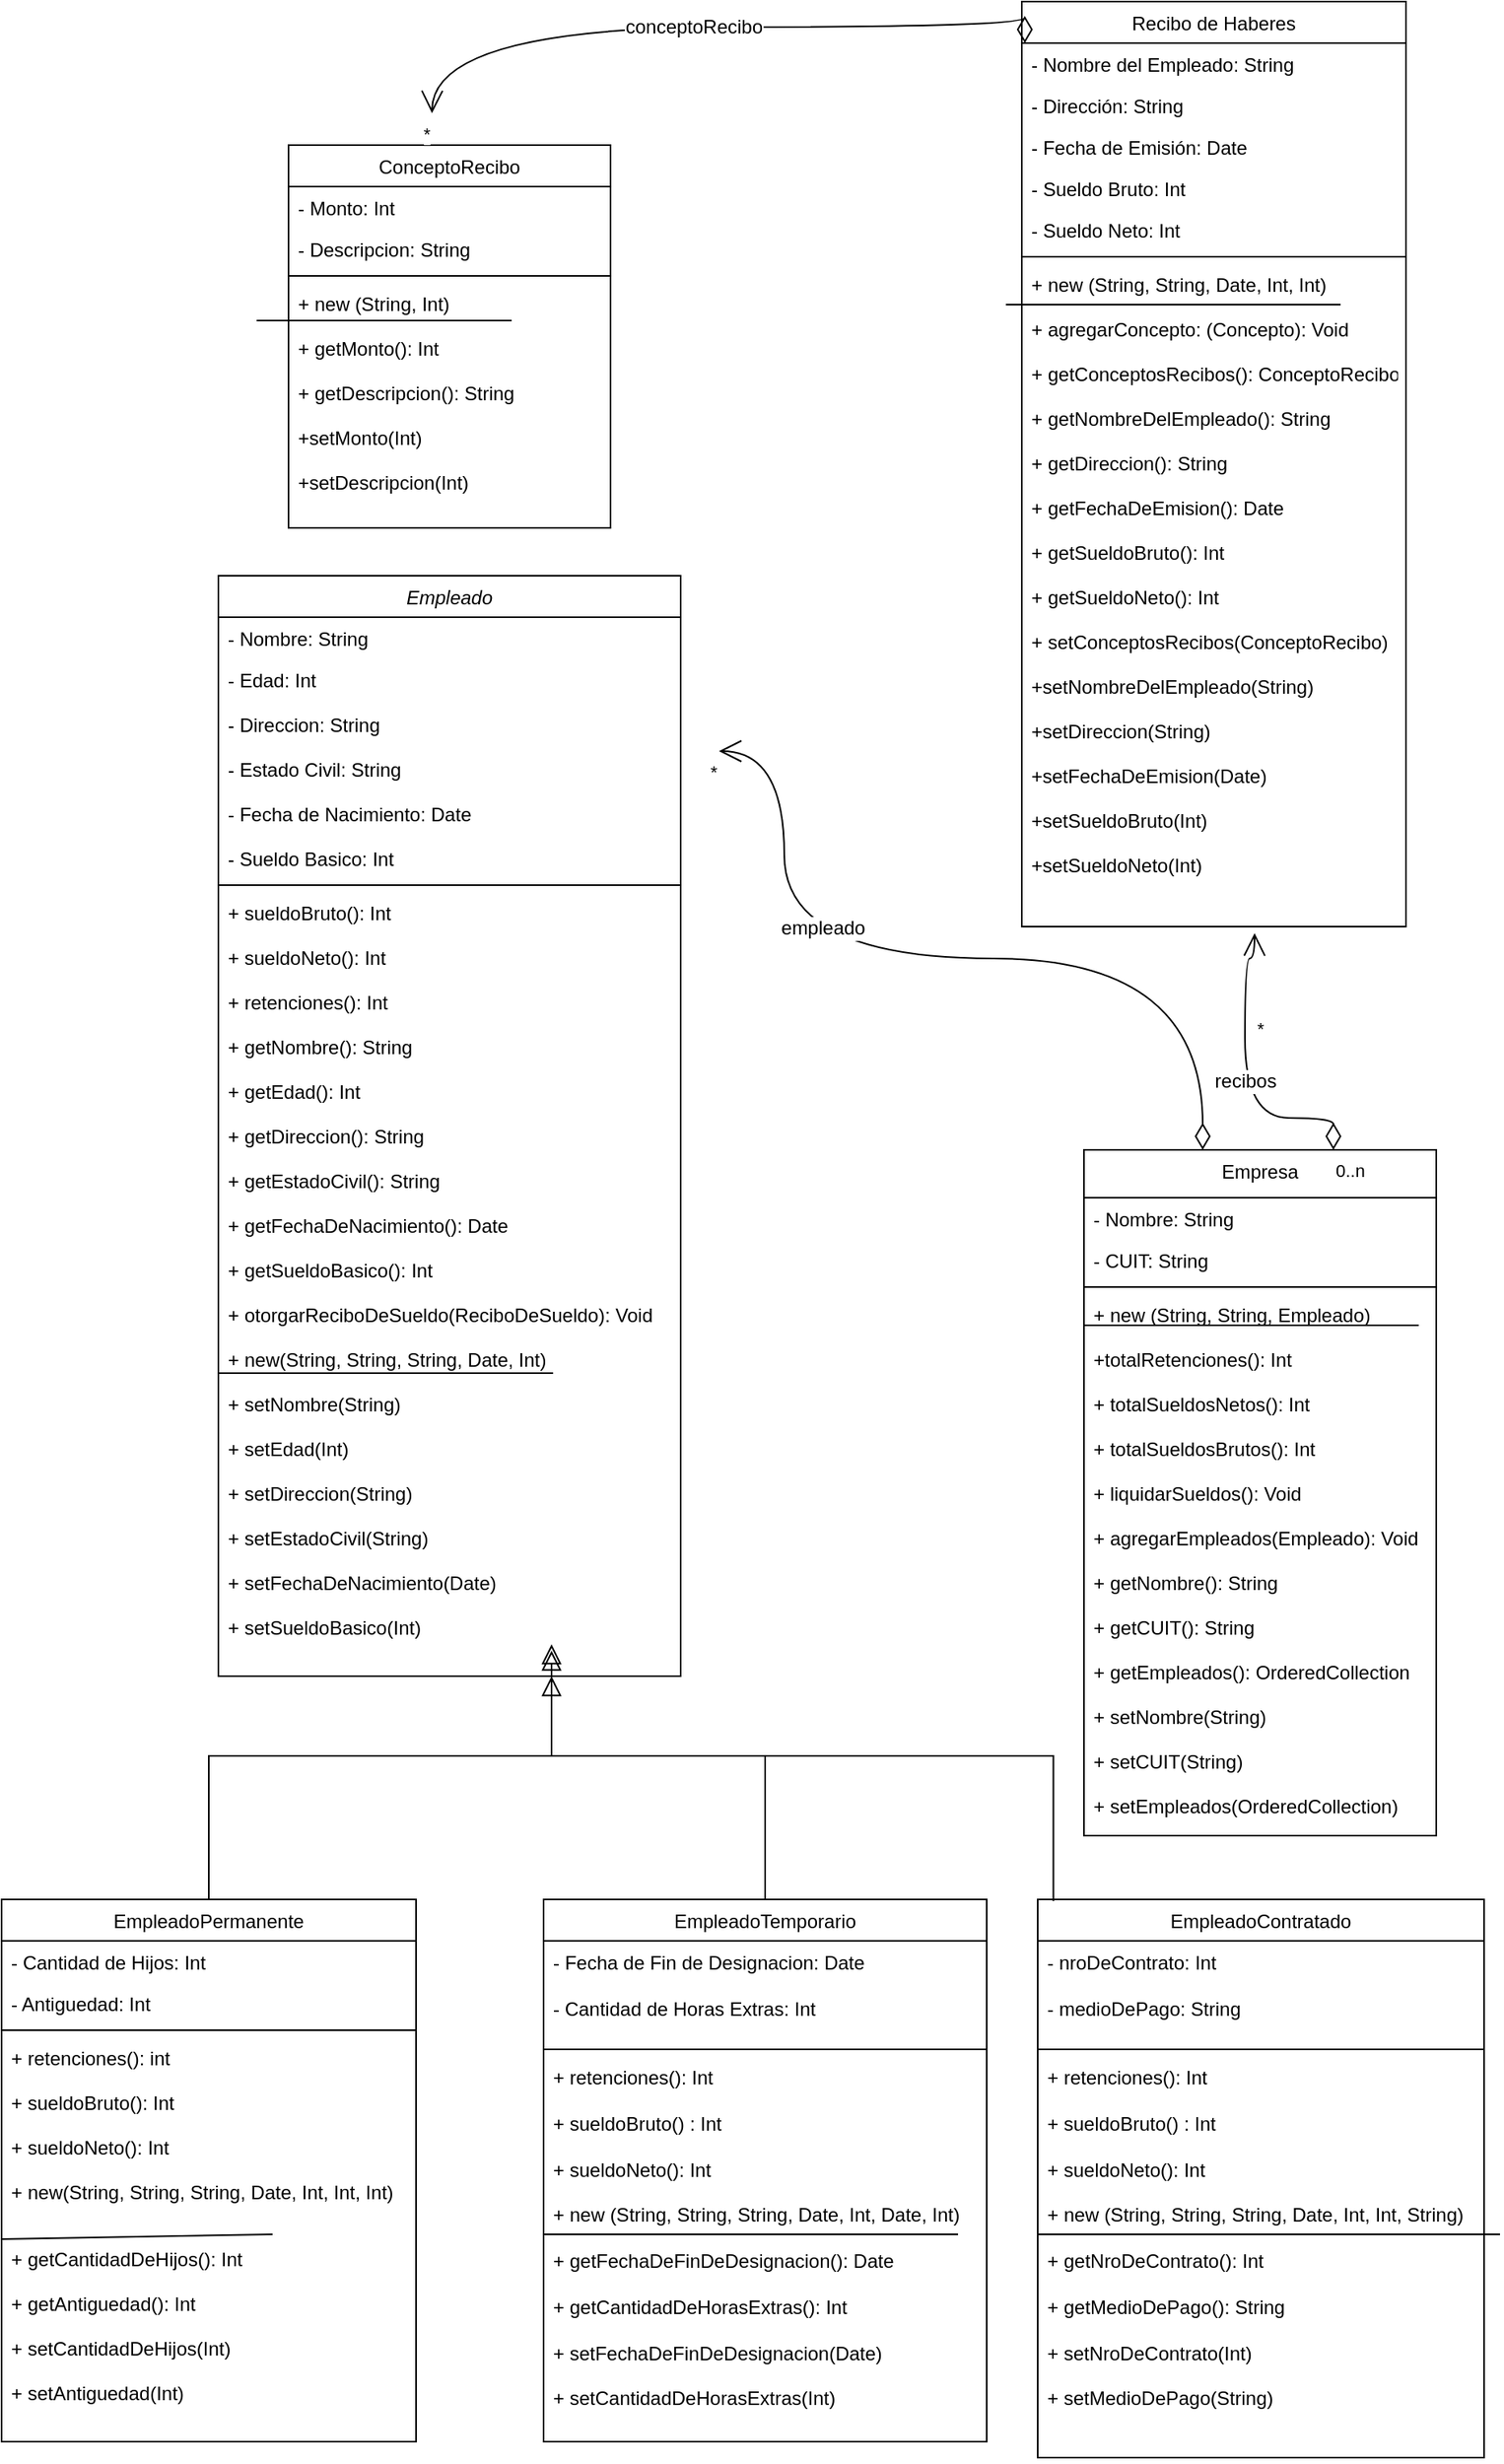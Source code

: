 <mxfile version="28.1.2">
  <diagram id="C5RBs43oDa-KdzZeNtuy" name="Page-1">
    <mxGraphModel dx="2451" dy="1984" grid="1" gridSize="10" guides="1" tooltips="1" connect="1" arrows="1" fold="1" page="1" pageScale="1" pageWidth="827" pageHeight="1169" math="0" shadow="0">
      <root>
        <mxCell id="WIyWlLk6GJQsqaUBKTNV-0" />
        <mxCell id="WIyWlLk6GJQsqaUBKTNV-1" parent="WIyWlLk6GJQsqaUBKTNV-0" />
        <mxCell id="zkfFHV4jXpPFQw0GAbJ--0" value="Empleado" style="swimlane;fontStyle=2;align=center;verticalAlign=top;childLayout=stackLayout;horizontal=1;startSize=26;horizontalStack=0;resizeParent=1;resizeLast=0;collapsible=1;marginBottom=0;rounded=0;shadow=0;strokeWidth=1;" parent="WIyWlLk6GJQsqaUBKTNV-1" vertex="1">
          <mxGeometry x="26" y="-160" width="290" height="690" as="geometry">
            <mxRectangle x="150" y="100" width="160" height="26" as="alternateBounds" />
          </mxGeometry>
        </mxCell>
        <mxCell id="zkfFHV4jXpPFQw0GAbJ--2" value="- Nombre: String" style="text;align=left;verticalAlign=top;spacingLeft=4;spacingRight=4;overflow=hidden;rotatable=0;points=[[0,0.5],[1,0.5]];portConstraint=eastwest;rounded=0;shadow=0;html=0;" parent="zkfFHV4jXpPFQw0GAbJ--0" vertex="1">
          <mxGeometry y="26" width="290" height="26" as="geometry" />
        </mxCell>
        <mxCell id="zkfFHV4jXpPFQw0GAbJ--3" value="- Edad: Int&#xa;&#xa;- Direccion: String&#xa;&#xa;- Estado Civil: String&#xa;&#xa;- Fecha de Nacimiento: Date&#xa;&#xa;- Sueldo Basico: Int&#xa;" style="text;align=left;verticalAlign=top;spacingLeft=4;spacingRight=4;overflow=hidden;rotatable=0;points=[[0,0.5],[1,0.5]];portConstraint=eastwest;rounded=0;shadow=0;html=0;" parent="zkfFHV4jXpPFQw0GAbJ--0" vertex="1">
          <mxGeometry y="52" width="290" height="138" as="geometry" />
        </mxCell>
        <mxCell id="zkfFHV4jXpPFQw0GAbJ--4" value="" style="line;html=1;strokeWidth=1;align=left;verticalAlign=middle;spacingTop=-1;spacingLeft=3;spacingRight=3;rotatable=0;labelPosition=right;points=[];portConstraint=eastwest;" parent="zkfFHV4jXpPFQw0GAbJ--0" vertex="1">
          <mxGeometry y="190" width="290" height="8" as="geometry" />
        </mxCell>
        <mxCell id="zkfFHV4jXpPFQw0GAbJ--5" value="+ sueldoBruto(): Int&#xa;&#xa;+ sueldoNeto(): Int&#xa;&#xa;+ retenciones(): Int&#xa;&#xa;+ getNombre(): String&#xa;&#xa;+ getEdad(): Int&#xa;&#xa;+ getDireccion(): String&#xa;&#xa;+ getEstadoCivil(): String&#xa;&#xa;+ getFechaDeNacimiento(): Date&#xa;&#xa;+ getSueldoBasico(): Int&#xa;&#xa;+ otorgarReciboDeSueldo(ReciboDeSueldo): Void&#xa;&#xa;+ new(String, String, String, Date, Int)&#xa;&#xa;+ setNombre(String)&#xa;&#xa;+ setEdad(Int)&#xa;&#xa;+ setDireccion(String)&#xa;&#xa;+ setEstadoCivil(String)&#xa;&#xa;+ setFechaDeNacimiento(Date)&#xa;&#xa;+ setSueldoBasico(Int)&#xa;&#xa;&#xa;" style="text;align=left;verticalAlign=top;spacingLeft=4;spacingRight=4;overflow=hidden;rotatable=0;points=[[0,0.5],[1,0.5]];portConstraint=eastwest;" parent="zkfFHV4jXpPFQw0GAbJ--0" vertex="1">
          <mxGeometry y="198" width="290" height="492" as="geometry" />
        </mxCell>
        <mxCell id="r5gWr5sBuUsKTJzqEK_t-6" value="" style="endArrow=none;html=1;rounded=0;fontSize=12;startSize=8;endSize=8;curved=1;" edge="1" parent="zkfFHV4jXpPFQw0GAbJ--0">
          <mxGeometry width="50" height="50" relative="1" as="geometry">
            <mxPoint y="500" as="sourcePoint" />
            <mxPoint x="210" y="500" as="targetPoint" />
          </mxGeometry>
        </mxCell>
        <mxCell id="zkfFHV4jXpPFQw0GAbJ--6" value="EmpleadoPermanente" style="swimlane;fontStyle=0;align=center;verticalAlign=top;childLayout=stackLayout;horizontal=1;startSize=26;horizontalStack=0;resizeParent=1;resizeLast=0;collapsible=1;marginBottom=0;rounded=0;shadow=0;strokeWidth=1;" parent="WIyWlLk6GJQsqaUBKTNV-1" vertex="1">
          <mxGeometry x="-110" y="670" width="260" height="340" as="geometry">
            <mxRectangle x="130" y="380" width="160" height="26" as="alternateBounds" />
          </mxGeometry>
        </mxCell>
        <mxCell id="zkfFHV4jXpPFQw0GAbJ--7" value="- Cantidad de Hijos: Int" style="text;align=left;verticalAlign=top;spacingLeft=4;spacingRight=4;overflow=hidden;rotatable=0;points=[[0,0.5],[1,0.5]];portConstraint=eastwest;" parent="zkfFHV4jXpPFQw0GAbJ--6" vertex="1">
          <mxGeometry y="26" width="260" height="26" as="geometry" />
        </mxCell>
        <mxCell id="zkfFHV4jXpPFQw0GAbJ--8" value="- Antiguedad: Int" style="text;align=left;verticalAlign=top;spacingLeft=4;spacingRight=4;overflow=hidden;rotatable=0;points=[[0,0.5],[1,0.5]];portConstraint=eastwest;rounded=0;shadow=0;html=0;" parent="zkfFHV4jXpPFQw0GAbJ--6" vertex="1">
          <mxGeometry y="52" width="260" height="26" as="geometry" />
        </mxCell>
        <mxCell id="zkfFHV4jXpPFQw0GAbJ--9" value="" style="line;html=1;strokeWidth=1;align=left;verticalAlign=middle;spacingTop=-1;spacingLeft=3;spacingRight=3;rotatable=0;labelPosition=right;points=[];portConstraint=eastwest;" parent="zkfFHV4jXpPFQw0GAbJ--6" vertex="1">
          <mxGeometry y="78" width="260" height="8" as="geometry" />
        </mxCell>
        <mxCell id="r5gWr5sBuUsKTJzqEK_t-7" value="" style="endArrow=none;html=1;rounded=0;fontSize=12;startSize=8;endSize=8;curved=1;exitX=0;exitY=0.5;exitDx=0;exitDy=0;" edge="1" parent="zkfFHV4jXpPFQw0GAbJ--6" source="zkfFHV4jXpPFQw0GAbJ--11">
          <mxGeometry width="50" height="50" relative="1" as="geometry">
            <mxPoint x="-40" y="210" as="sourcePoint" />
            <mxPoint x="170" y="210" as="targetPoint" />
          </mxGeometry>
        </mxCell>
        <mxCell id="zkfFHV4jXpPFQw0GAbJ--11" value="+ retenciones(): int&#xa;&#xa;+ sueldoBruto(): Int&#xa;&#xa;+ sueldoNeto(): Int&#xa;&#xa;+ new(String, String, String, Date, Int, Int, Int)&#xa;&#xa;&#xa;+ getCantidadDeHijos(): Int&#xa;&#xa;+ getAntiguedad(): Int&#xa;&#xa;+ setCantidadDeHijos(Int)&#xa;&#xa;+ setAntiguedad(Int)" style="text;align=left;verticalAlign=top;spacingLeft=4;spacingRight=4;overflow=hidden;rotatable=0;points=[[0,0.5],[1,0.5]];portConstraint=eastwest;" parent="zkfFHV4jXpPFQw0GAbJ--6" vertex="1">
          <mxGeometry y="86" width="260" height="254" as="geometry" />
        </mxCell>
        <mxCell id="zkfFHV4jXpPFQw0GAbJ--12" value="" style="endArrow=block;endSize=10;endFill=0;shadow=0;strokeWidth=1;rounded=0;curved=0;edgeStyle=elbowEdgeStyle;elbow=vertical;" parent="WIyWlLk6GJQsqaUBKTNV-1" source="zkfFHV4jXpPFQw0GAbJ--6" target="zkfFHV4jXpPFQw0GAbJ--0" edge="1">
          <mxGeometry width="160" relative="1" as="geometry">
            <mxPoint x="200" y="203" as="sourcePoint" />
            <mxPoint x="200" y="203" as="targetPoint" />
            <Array as="points">
              <mxPoint x="235" y="580" />
            </Array>
          </mxGeometry>
        </mxCell>
        <mxCell id="zkfFHV4jXpPFQw0GAbJ--16" value="" style="endArrow=block;endSize=10;endFill=0;shadow=0;strokeWidth=1;rounded=0;curved=0;edgeStyle=elbowEdgeStyle;elbow=vertical;exitX=0.5;exitY=0;exitDx=0;exitDy=0;" parent="WIyWlLk6GJQsqaUBKTNV-1" source="TMlxquXfmw2i4-D0aPb4-22" edge="1">
          <mxGeometry width="160" relative="1" as="geometry">
            <mxPoint x="350" y="630" as="sourcePoint" />
            <mxPoint x="235" y="510" as="targetPoint" />
            <Array as="points">
              <mxPoint x="270" y="580" />
              <mxPoint x="680" y="590" />
              <mxPoint x="410" y="580" />
            </Array>
          </mxGeometry>
        </mxCell>
        <mxCell id="zkfFHV4jXpPFQw0GAbJ--17" value="Recibo de Haberes" style="swimlane;fontStyle=0;align=center;verticalAlign=top;childLayout=stackLayout;horizontal=1;startSize=26;horizontalStack=0;resizeParent=1;resizeLast=0;collapsible=1;marginBottom=0;rounded=0;shadow=0;strokeWidth=1;" parent="WIyWlLk6GJQsqaUBKTNV-1" vertex="1">
          <mxGeometry x="530" y="-520" width="241" height="580" as="geometry">
            <mxRectangle x="550" y="140" width="160" height="26" as="alternateBounds" />
          </mxGeometry>
        </mxCell>
        <mxCell id="zkfFHV4jXpPFQw0GAbJ--18" value="- Nombre del Empleado: String" style="text;align=left;verticalAlign=top;spacingLeft=4;spacingRight=4;overflow=hidden;rotatable=0;points=[[0,0.5],[1,0.5]];portConstraint=eastwest;" parent="zkfFHV4jXpPFQw0GAbJ--17" vertex="1">
          <mxGeometry y="26" width="241" height="26" as="geometry" />
        </mxCell>
        <mxCell id="zkfFHV4jXpPFQw0GAbJ--19" value="- Dirección: String" style="text;align=left;verticalAlign=top;spacingLeft=4;spacingRight=4;overflow=hidden;rotatable=0;points=[[0,0.5],[1,0.5]];portConstraint=eastwest;rounded=0;shadow=0;html=0;" parent="zkfFHV4jXpPFQw0GAbJ--17" vertex="1">
          <mxGeometry y="52" width="241" height="26" as="geometry" />
        </mxCell>
        <mxCell id="zkfFHV4jXpPFQw0GAbJ--20" value="- Fecha de Emisión: Date" style="text;align=left;verticalAlign=top;spacingLeft=4;spacingRight=4;overflow=hidden;rotatable=0;points=[[0,0.5],[1,0.5]];portConstraint=eastwest;rounded=0;shadow=0;html=0;" parent="zkfFHV4jXpPFQw0GAbJ--17" vertex="1">
          <mxGeometry y="78" width="241" height="26" as="geometry" />
        </mxCell>
        <mxCell id="zkfFHV4jXpPFQw0GAbJ--21" value="- Sueldo Bruto: Int" style="text;align=left;verticalAlign=top;spacingLeft=4;spacingRight=4;overflow=hidden;rotatable=0;points=[[0,0.5],[1,0.5]];portConstraint=eastwest;rounded=0;shadow=0;html=0;" parent="zkfFHV4jXpPFQw0GAbJ--17" vertex="1">
          <mxGeometry y="104" width="241" height="26" as="geometry" />
        </mxCell>
        <mxCell id="zkfFHV4jXpPFQw0GAbJ--22" value="- Sueldo Neto: Int" style="text;align=left;verticalAlign=top;spacingLeft=4;spacingRight=4;overflow=hidden;rotatable=0;points=[[0,0.5],[1,0.5]];portConstraint=eastwest;rounded=0;shadow=0;html=0;" parent="zkfFHV4jXpPFQw0GAbJ--17" vertex="1">
          <mxGeometry y="130" width="241" height="26" as="geometry" />
        </mxCell>
        <mxCell id="zkfFHV4jXpPFQw0GAbJ--23" value="" style="line;html=1;strokeWidth=1;align=left;verticalAlign=middle;spacingTop=-1;spacingLeft=3;spacingRight=3;rotatable=0;labelPosition=right;points=[];portConstraint=eastwest;" parent="zkfFHV4jXpPFQw0GAbJ--17" vertex="1">
          <mxGeometry y="156" width="241" height="8" as="geometry" />
        </mxCell>
        <mxCell id="r5gWr5sBuUsKTJzqEK_t-1" value="" style="endArrow=none;html=1;rounded=0;fontSize=12;startSize=8;endSize=8;curved=1;" edge="1" parent="zkfFHV4jXpPFQw0GAbJ--17" target="zkfFHV4jXpPFQw0GAbJ--24">
          <mxGeometry width="50" height="50" relative="1" as="geometry">
            <mxPoint y="190" as="sourcePoint" />
            <mxPoint x="160" y="190" as="targetPoint" />
          </mxGeometry>
        </mxCell>
        <mxCell id="r5gWr5sBuUsKTJzqEK_t-2" value="" style="endArrow=none;html=1;rounded=0;fontSize=12;startSize=8;endSize=8;curved=1;" edge="1" parent="zkfFHV4jXpPFQw0GAbJ--17">
          <mxGeometry width="50" height="50" relative="1" as="geometry">
            <mxPoint x="-10" y="190" as="sourcePoint" />
            <mxPoint x="200" y="190" as="targetPoint" />
          </mxGeometry>
        </mxCell>
        <mxCell id="zkfFHV4jXpPFQw0GAbJ--24" value="+ new (String, String, Date, Int, Int)&#xa;&#xa;+ agregarConcepto: (Concepto): Void&#xa;&#xa;+ getConceptosRecibos(): ConceptoRecibo&#xa;&#xa;+ getNombreDelEmpleado(): String&#xa;&#xa;+ getDireccion(): String&#xa;&#xa;+ getFechaDeEmision(): Date &#xa;&#xa;+ getSueldoBruto(): Int&#xa;&#xa;+ getSueldoNeto(): Int &#xa;&#xa;+ setConceptosRecibos(ConceptoRecibo)&#xa;&#xa;+setNombreDelEmpleado(String)&#xa;&#xa;+setDireccion(String)&#xa;&#xa;+setFechaDeEmision(Date)&#xa;&#xa;+setSueldoBruto(Int)&#xa;&#xa;+setSueldoNeto(Int)" style="text;align=left;verticalAlign=top;spacingLeft=4;spacingRight=4;overflow=hidden;rotatable=0;points=[[0,0.5],[1,0.5]];portConstraint=eastwest;fontStyle=0" parent="zkfFHV4jXpPFQw0GAbJ--17" vertex="1">
          <mxGeometry y="164" width="241" height="416" as="geometry" />
        </mxCell>
        <mxCell id="TMlxquXfmw2i4-D0aPb4-22" value="&lt;span style=&quot;font-weight: 400; text-wrap-mode: nowrap;&quot;&gt;EmpleadoTemporario&lt;/span&gt;" style="swimlane;fontStyle=1;align=center;verticalAlign=top;childLayout=stackLayout;horizontal=1;startSize=26;horizontalStack=0;resizeParent=1;resizeParentMax=0;resizeLast=0;collapsible=1;marginBottom=0;whiteSpace=wrap;html=1;" parent="WIyWlLk6GJQsqaUBKTNV-1" vertex="1">
          <mxGeometry x="230" y="670" width="278" height="340" as="geometry" />
        </mxCell>
        <mxCell id="TMlxquXfmw2i4-D0aPb4-23" value="- Fecha de Fin de Designacion: Date&lt;div&gt;&lt;br&gt;&lt;/div&gt;&lt;div&gt;- Cantidad de Horas Extras: Int&lt;br&gt;&lt;div&gt;&lt;br&gt;&lt;/div&gt;&lt;/div&gt;" style="text;strokeColor=none;fillColor=none;align=left;verticalAlign=top;spacingLeft=4;spacingRight=4;overflow=hidden;rotatable=0;points=[[0,0.5],[1,0.5]];portConstraint=eastwest;whiteSpace=wrap;html=1;" parent="TMlxquXfmw2i4-D0aPb4-22" vertex="1">
          <mxGeometry y="26" width="278" height="64" as="geometry" />
        </mxCell>
        <mxCell id="TMlxquXfmw2i4-D0aPb4-24" value="" style="line;strokeWidth=1;fillColor=none;align=left;verticalAlign=middle;spacingTop=-1;spacingLeft=3;spacingRight=3;rotatable=0;labelPosition=right;points=[];portConstraint=eastwest;strokeColor=inherit;" parent="TMlxquXfmw2i4-D0aPb4-22" vertex="1">
          <mxGeometry y="90" width="278" height="8" as="geometry" />
        </mxCell>
        <mxCell id="r5gWr5sBuUsKTJzqEK_t-9" value="" style="endArrow=none;html=1;rounded=0;fontSize=12;startSize=8;endSize=8;curved=1;" edge="1" parent="TMlxquXfmw2i4-D0aPb4-22">
          <mxGeometry width="50" height="50" relative="1" as="geometry">
            <mxPoint y="210" as="sourcePoint" />
            <mxPoint x="260" y="210" as="targetPoint" />
          </mxGeometry>
        </mxCell>
        <mxCell id="TMlxquXfmw2i4-D0aPb4-25" value="+ retenciones(): Int&lt;div&gt;&lt;br&gt;&lt;/div&gt;&lt;div&gt;+ sueldoBruto() : Int&lt;/div&gt;&lt;div&gt;&lt;br&gt;&lt;/div&gt;&lt;div&gt;+ sueldoNeto(): Int&lt;/div&gt;&lt;div&gt;&lt;br&gt;&lt;/div&gt;&lt;div&gt;+ new (String, String, String, Date, Int, Date, Int)&lt;/div&gt;&lt;div&gt;&lt;br&gt;&lt;/div&gt;&lt;div&gt;+ getFechaDeFinDeDesignacion(): Date&lt;/div&gt;&lt;div&gt;&lt;br&gt;&lt;/div&gt;&lt;div&gt;+ getCantidadDeHorasExtras(): Int&lt;/div&gt;&lt;div&gt;&lt;br&gt;&lt;/div&gt;&lt;div&gt;&lt;div&gt;+ setFechaDeFinDeDesignacion(Date)&lt;/div&gt;&lt;div&gt;&lt;br&gt;&lt;/div&gt;&lt;div&gt;+ setCantidadDeHorasExtras(Int)&lt;/div&gt;&lt;/div&gt;" style="text;strokeColor=none;fillColor=none;align=left;verticalAlign=top;spacingLeft=4;spacingRight=4;overflow=hidden;rotatable=0;points=[[0,0.5],[1,0.5]];portConstraint=eastwest;whiteSpace=wrap;html=1;" parent="TMlxquXfmw2i4-D0aPb4-22" vertex="1">
          <mxGeometry y="98" width="278" height="242" as="geometry" />
        </mxCell>
        <mxCell id="r5gWr5sBuUsKTJzqEK_t-8" value="" style="endArrow=none;html=1;rounded=0;fontSize=12;startSize=8;endSize=8;curved=1;" edge="1" parent="TMlxquXfmw2i4-D0aPb4-22" target="TMlxquXfmw2i4-D0aPb4-25">
          <mxGeometry width="50" height="50" relative="1" as="geometry">
            <mxPoint y="230" as="sourcePoint" />
            <mxPoint x="210" y="230" as="targetPoint" />
          </mxGeometry>
        </mxCell>
        <mxCell id="TMlxquXfmw2i4-D0aPb4-26" style="edgeStyle=none;curved=1;rounded=0;orthogonalLoop=1;jettySize=auto;html=1;exitX=0.5;exitY=0;exitDx=0;exitDy=0;fontSize=12;startSize=8;endSize=8;" parent="WIyWlLk6GJQsqaUBKTNV-1" source="TMlxquXfmw2i4-D0aPb4-22" target="TMlxquXfmw2i4-D0aPb4-22" edge="1">
          <mxGeometry relative="1" as="geometry" />
        </mxCell>
        <mxCell id="TMlxquXfmw2i4-D0aPb4-27" value="Empresa" style="swimlane;fontStyle=0;align=center;verticalAlign=top;childLayout=stackLayout;horizontal=1;startSize=30;horizontalStack=0;resizeParent=1;resizeLast=0;collapsible=1;marginBottom=0;rounded=0;shadow=0;strokeWidth=1;" parent="WIyWlLk6GJQsqaUBKTNV-1" vertex="1">
          <mxGeometry x="569" y="200" width="221" height="430" as="geometry">
            <mxRectangle x="550" y="140" width="160" height="26" as="alternateBounds" />
          </mxGeometry>
        </mxCell>
        <mxCell id="TMlxquXfmw2i4-D0aPb4-28" value="- Nombre: String" style="text;align=left;verticalAlign=top;spacingLeft=4;spacingRight=4;overflow=hidden;rotatable=0;points=[[0,0.5],[1,0.5]];portConstraint=eastwest;" parent="TMlxquXfmw2i4-D0aPb4-27" vertex="1">
          <mxGeometry y="30" width="221" height="26" as="geometry" />
        </mxCell>
        <mxCell id="TMlxquXfmw2i4-D0aPb4-29" value="- CUIT: String" style="text;align=left;verticalAlign=top;spacingLeft=4;spacingRight=4;overflow=hidden;rotatable=0;points=[[0,0.5],[1,0.5]];portConstraint=eastwest;rounded=0;shadow=0;html=0;" parent="TMlxquXfmw2i4-D0aPb4-27" vertex="1">
          <mxGeometry y="56" width="221" height="26" as="geometry" />
        </mxCell>
        <mxCell id="TMlxquXfmw2i4-D0aPb4-33" value="" style="line;html=1;strokeWidth=1;align=left;verticalAlign=middle;spacingTop=-1;spacingLeft=3;spacingRight=3;rotatable=0;labelPosition=right;points=[];portConstraint=eastwest;" parent="TMlxquXfmw2i4-D0aPb4-27" vertex="1">
          <mxGeometry y="82" width="221" height="8" as="geometry" />
        </mxCell>
        <mxCell id="r5gWr5sBuUsKTJzqEK_t-5" value="" style="endArrow=none;html=1;rounded=0;fontSize=12;startSize=8;endSize=8;curved=1;" edge="1" parent="TMlxquXfmw2i4-D0aPb4-27">
          <mxGeometry width="50" height="50" relative="1" as="geometry">
            <mxPoint y="110" as="sourcePoint" />
            <mxPoint x="210" y="110" as="targetPoint" />
          </mxGeometry>
        </mxCell>
        <mxCell id="TMlxquXfmw2i4-D0aPb4-34" value="+ new (String, String, Empleado)&#xa;&#xa;+totalRetenciones(): Int&#xa;&#xa;+ totalSueldosNetos(): Int&#xa;&#xa;+ totalSueldosBrutos(): Int&#xa;&#xa;+ liquidarSueldos(): Void&#xa;&#xa;+ agregarEmpleados(Empleado): Void&#xa;&#xa;+ getNombre(): String&#xa;&#xa;+ getCUIT(): String&#xa;&#xa;+ getEmpleados(): OrderedCollection&#xa;&#xa;+ setNombre(String)&#xa;&#xa;+ setCUIT(String)&#xa;&#xa;+ setEmpleados(OrderedCollection)&#xa;&#xa;&#xa;" style="text;align=left;verticalAlign=top;spacingLeft=4;spacingRight=4;overflow=hidden;rotatable=0;points=[[0,0.5],[1,0.5]];portConstraint=eastwest;" parent="TMlxquXfmw2i4-D0aPb4-27" vertex="1">
          <mxGeometry y="90" width="221" height="340" as="geometry" />
        </mxCell>
        <mxCell id="Re-oC707HDYvBEtsUMEt-0" value="&lt;span style=&quot;font-weight: 400; text-wrap-mode: nowrap;&quot;&gt;EmpleadoContratado&lt;/span&gt;" style="swimlane;fontStyle=1;align=center;verticalAlign=top;childLayout=stackLayout;horizontal=1;startSize=26;horizontalStack=0;resizeParent=1;resizeParentMax=0;resizeLast=0;collapsible=1;marginBottom=0;whiteSpace=wrap;html=1;" parent="WIyWlLk6GJQsqaUBKTNV-1" vertex="1">
          <mxGeometry x="540" y="670" width="280" height="350" as="geometry" />
        </mxCell>
        <mxCell id="Re-oC707HDYvBEtsUMEt-1" value="- nroDeContrato: Int&lt;div&gt;&lt;br&gt;&lt;/div&gt;&lt;div&gt;- medioDePago: String&lt;br&gt;&lt;div&gt;&lt;br&gt;&lt;/div&gt;&lt;/div&gt;" style="text;strokeColor=none;fillColor=none;align=left;verticalAlign=top;spacingLeft=4;spacingRight=4;overflow=hidden;rotatable=0;points=[[0,0.5],[1,0.5]];portConstraint=eastwest;whiteSpace=wrap;html=1;" parent="Re-oC707HDYvBEtsUMEt-0" vertex="1">
          <mxGeometry y="26" width="280" height="64" as="geometry" />
        </mxCell>
        <mxCell id="Re-oC707HDYvBEtsUMEt-2" value="" style="line;strokeWidth=1;fillColor=none;align=left;verticalAlign=middle;spacingTop=-1;spacingLeft=3;spacingRight=3;rotatable=0;labelPosition=right;points=[];portConstraint=eastwest;strokeColor=inherit;" parent="Re-oC707HDYvBEtsUMEt-0" vertex="1">
          <mxGeometry y="90" width="280" height="8" as="geometry" />
        </mxCell>
        <mxCell id="r5gWr5sBuUsKTJzqEK_t-11" value="" style="endArrow=none;html=1;rounded=0;fontSize=12;startSize=8;endSize=8;curved=1;" edge="1" parent="Re-oC707HDYvBEtsUMEt-0">
          <mxGeometry width="50" height="50" relative="1" as="geometry">
            <mxPoint y="210" as="sourcePoint" />
            <mxPoint x="290" y="210" as="targetPoint" />
          </mxGeometry>
        </mxCell>
        <mxCell id="Re-oC707HDYvBEtsUMEt-3" value="+ retenciones(): Int&lt;div&gt;&lt;br&gt;&lt;/div&gt;&lt;div&gt;+ sueldoBruto() : Int&lt;/div&gt;&lt;div&gt;&lt;br&gt;&lt;/div&gt;&lt;div&gt;+ sueldoNeto(): Int&lt;/div&gt;&lt;div&gt;&lt;br&gt;&lt;/div&gt;&lt;div&gt;+ new (String, String, String, Date, Int, Int, String)&lt;/div&gt;&lt;div&gt;&lt;br&gt;&lt;/div&gt;&lt;div&gt;+ getNroDeContrato(): Int&lt;/div&gt;&lt;div&gt;&lt;br&gt;&lt;/div&gt;&lt;div&gt;+ getMedioDePago(): String&lt;/div&gt;&lt;div&gt;&lt;br&gt;&lt;/div&gt;&lt;div&gt;&lt;div&gt;+ setNroDeContrato(Int)&lt;/div&gt;&lt;div&gt;&lt;br&gt;&lt;/div&gt;&lt;div&gt;+ setMedioDePago(String)&lt;/div&gt;&lt;/div&gt;" style="text;strokeColor=none;fillColor=none;align=left;verticalAlign=top;spacingLeft=4;spacingRight=4;overflow=hidden;rotatable=0;points=[[0,0.5],[1,0.5]];portConstraint=eastwest;whiteSpace=wrap;html=1;" parent="Re-oC707HDYvBEtsUMEt-0" vertex="1">
          <mxGeometry y="98" width="280" height="252" as="geometry" />
        </mxCell>
        <mxCell id="Re-oC707HDYvBEtsUMEt-7" value="ConceptoRecibo" style="swimlane;fontStyle=0;align=center;verticalAlign=top;childLayout=stackLayout;horizontal=1;startSize=26;horizontalStack=0;resizeParent=1;resizeLast=0;collapsible=1;marginBottom=0;rounded=0;shadow=0;strokeWidth=1;" parent="WIyWlLk6GJQsqaUBKTNV-1" vertex="1">
          <mxGeometry x="70" y="-430" width="202" height="240" as="geometry">
            <mxRectangle x="550" y="140" width="160" height="26" as="alternateBounds" />
          </mxGeometry>
        </mxCell>
        <mxCell id="Re-oC707HDYvBEtsUMEt-8" value="- Monto: Int" style="text;align=left;verticalAlign=top;spacingLeft=4;spacingRight=4;overflow=hidden;rotatable=0;points=[[0,0.5],[1,0.5]];portConstraint=eastwest;" parent="Re-oC707HDYvBEtsUMEt-7" vertex="1">
          <mxGeometry y="26" width="202" height="26" as="geometry" />
        </mxCell>
        <mxCell id="Re-oC707HDYvBEtsUMEt-9" value="- Descripcion: String" style="text;align=left;verticalAlign=top;spacingLeft=4;spacingRight=4;overflow=hidden;rotatable=0;points=[[0,0.5],[1,0.5]];portConstraint=eastwest;rounded=0;shadow=0;html=0;" parent="Re-oC707HDYvBEtsUMEt-7" vertex="1">
          <mxGeometry y="52" width="202" height="26" as="geometry" />
        </mxCell>
        <mxCell id="Re-oC707HDYvBEtsUMEt-13" value="" style="line;html=1;strokeWidth=1;align=left;verticalAlign=middle;spacingTop=-1;spacingLeft=3;spacingRight=3;rotatable=0;labelPosition=right;points=[];portConstraint=eastwest;" parent="Re-oC707HDYvBEtsUMEt-7" vertex="1">
          <mxGeometry y="78" width="202" height="8" as="geometry" />
        </mxCell>
        <mxCell id="r5gWr5sBuUsKTJzqEK_t-4" value="" style="endArrow=none;html=1;rounded=0;fontSize=12;startSize=8;endSize=8;curved=1;" edge="1" parent="Re-oC707HDYvBEtsUMEt-7">
          <mxGeometry width="50" height="50" relative="1" as="geometry">
            <mxPoint x="-20" y="110" as="sourcePoint" />
            <mxPoint x="140" y="110" as="targetPoint" />
          </mxGeometry>
        </mxCell>
        <mxCell id="Re-oC707HDYvBEtsUMEt-14" value="+ new (String, Int)&#xa;&#xa;+ getMonto(): Int&#xa;&#xa;+ getDescripcion(): String&#xa;&#xa;+setMonto(Int)&#xa;&#xa;+setDescripcion(Int)" style="text;align=left;verticalAlign=top;spacingLeft=4;spacingRight=4;overflow=hidden;rotatable=0;points=[[0,0.5],[1,0.5]];portConstraint=eastwest;" parent="Re-oC707HDYvBEtsUMEt-7" vertex="1">
          <mxGeometry y="86" width="202" height="154" as="geometry" />
        </mxCell>
        <mxCell id="Re-oC707HDYvBEtsUMEt-15" value="" style="endArrow=block;endSize=10;endFill=0;shadow=0;strokeWidth=1;rounded=0;curved=0;edgeStyle=elbowEdgeStyle;elbow=vertical;exitX=0.035;exitY=0.003;exitDx=0;exitDy=0;exitPerimeter=0;" parent="WIyWlLk6GJQsqaUBKTNV-1" source="Re-oC707HDYvBEtsUMEt-0" edge="1">
          <mxGeometry width="160" relative="1" as="geometry">
            <mxPoint x="673" y="670" as="sourcePoint" />
            <mxPoint x="235" y="514" as="targetPoint" />
            <Array as="points">
              <mxPoint x="460" y="580" />
              <mxPoint x="975" y="590" />
              <mxPoint x="705" y="580" />
            </Array>
          </mxGeometry>
        </mxCell>
        <mxCell id="LOxPp3Xr1Uu28bbIhEWb-0" value="empleado" style="endArrow=open;html=1;endSize=12;startArrow=diamondThin;startSize=14;startFill=0;edgeStyle=orthogonalEdgeStyle;rounded=0;fontSize=12;curved=1;exitX=0.054;exitY=0.115;exitDx=0;exitDy=0;exitPerimeter=0;" parent="WIyWlLk6GJQsqaUBKTNV-1" edge="1">
          <mxGeometry x="0.294" y="-19" relative="1" as="geometry">
            <mxPoint x="643.484" y="199.95" as="sourcePoint" />
            <mxPoint x="340" y="-50" as="targetPoint" />
            <Array as="points">
              <mxPoint x="644" y="80" />
              <mxPoint x="381" y="80" />
            </Array>
            <mxPoint as="offset" />
          </mxGeometry>
        </mxCell>
        <mxCell id="LOxPp3Xr1Uu28bbIhEWb-2" value="*" style="edgeLabel;resizable=0;html=1;align=right;verticalAlign=top;" parent="LOxPp3Xr1Uu28bbIhEWb-0" connectable="0" vertex="1">
          <mxGeometry x="1" relative="1" as="geometry" />
        </mxCell>
        <mxCell id="LOxPp3Xr1Uu28bbIhEWb-3" value="conceptoRecibo" style="endArrow=open;html=1;endSize=12;startArrow=diamondThin;startSize=14;startFill=0;edgeStyle=orthogonalEdgeStyle;rounded=0;fontSize=12;curved=1;exitX=0.008;exitY=0;exitDx=0;exitDy=0;exitPerimeter=0;" parent="WIyWlLk6GJQsqaUBKTNV-1" source="zkfFHV4jXpPFQw0GAbJ--18" edge="1">
          <mxGeometry relative="1" as="geometry">
            <mxPoint x="380" y="-110" as="sourcePoint" />
            <mxPoint x="160" y="-450" as="targetPoint" />
          </mxGeometry>
        </mxCell>
        <mxCell id="LOxPp3Xr1Uu28bbIhEWb-5" value="*" style="edgeLabel;resizable=0;html=1;align=right;verticalAlign=top;" parent="LOxPp3Xr1Uu28bbIhEWb-3" connectable="0" vertex="1">
          <mxGeometry x="1" relative="1" as="geometry" />
        </mxCell>
        <mxCell id="LOxPp3Xr1Uu28bbIhEWb-6" value="recibos" style="endArrow=open;html=1;endSize=12;startArrow=diamondThin;startSize=14;startFill=0;edgeStyle=orthogonalEdgeStyle;rounded=0;fontSize=12;curved=1;exitX=0.708;exitY=0;exitDx=0;exitDy=0;exitPerimeter=0;entryX=0.606;entryY=1.01;entryDx=0;entryDy=0;entryPerimeter=0;" parent="WIyWlLk6GJQsqaUBKTNV-1" source="TMlxquXfmw2i4-D0aPb4-27" target="zkfFHV4jXpPFQw0GAbJ--24" edge="1">
          <mxGeometry relative="1" as="geometry">
            <mxPoint x="659" y="226" as="sourcePoint" />
            <mxPoint x="640" y="80" as="targetPoint" />
            <Array as="points">
              <mxPoint x="726" y="180" />
              <mxPoint x="670" y="180" />
              <mxPoint x="670" y="80" />
              <mxPoint x="676" y="80" />
            </Array>
          </mxGeometry>
        </mxCell>
        <mxCell id="LOxPp3Xr1Uu28bbIhEWb-7" value="0..n" style="edgeLabel;resizable=0;html=1;align=left;verticalAlign=top;" parent="LOxPp3Xr1Uu28bbIhEWb-6" connectable="0" vertex="1">
          <mxGeometry x="-1" relative="1" as="geometry" />
        </mxCell>
        <mxCell id="LOxPp3Xr1Uu28bbIhEWb-8" value="*" style="edgeLabel;resizable=0;html=1;align=right;verticalAlign=top;" parent="LOxPp3Xr1Uu28bbIhEWb-6" connectable="0" vertex="1">
          <mxGeometry x="1" relative="1" as="geometry">
            <mxPoint x="6" y="47" as="offset" />
          </mxGeometry>
        </mxCell>
      </root>
    </mxGraphModel>
  </diagram>
</mxfile>
